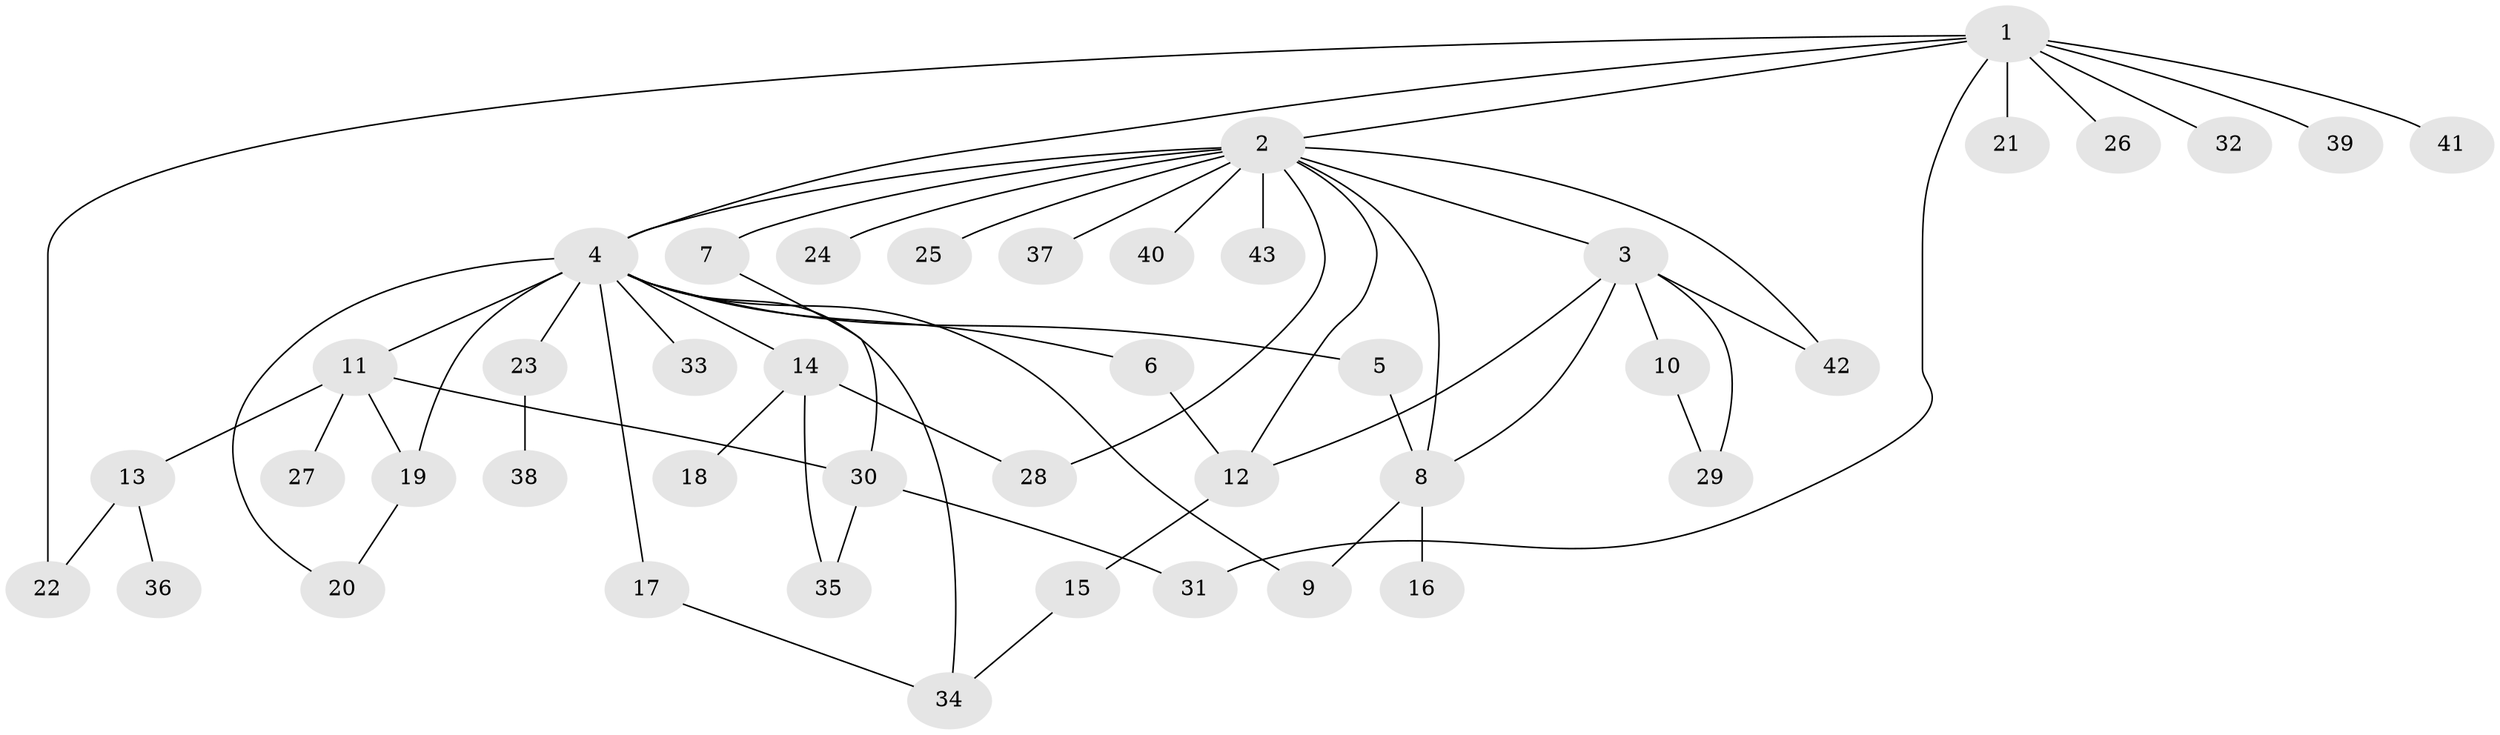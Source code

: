 // original degree distribution, {10: 0.01639344262295082, 14: 0.03278688524590164, 6: 0.04918032786885246, 2: 0.2786885245901639, 3: 0.11475409836065574, 4: 0.06557377049180328, 1: 0.4426229508196721}
// Generated by graph-tools (version 1.1) at 2025/50/03/04/25 22:50:35]
// undirected, 43 vertices, 59 edges
graph export_dot {
  node [color=gray90,style=filled];
  1;
  2;
  3;
  4;
  5;
  6;
  7;
  8;
  9;
  10;
  11;
  12;
  13;
  14;
  15;
  16;
  17;
  18;
  19;
  20;
  21;
  22;
  23;
  24;
  25;
  26;
  27;
  28;
  29;
  30;
  31;
  32;
  33;
  34;
  35;
  36;
  37;
  38;
  39;
  40;
  41;
  42;
  43;
  1 -- 2 [weight=1.0];
  1 -- 4 [weight=1.0];
  1 -- 21 [weight=1.0];
  1 -- 22 [weight=1.0];
  1 -- 26 [weight=1.0];
  1 -- 31 [weight=1.0];
  1 -- 32 [weight=1.0];
  1 -- 39 [weight=1.0];
  1 -- 41 [weight=1.0];
  2 -- 3 [weight=1.0];
  2 -- 4 [weight=1.0];
  2 -- 7 [weight=1.0];
  2 -- 8 [weight=1.0];
  2 -- 12 [weight=1.0];
  2 -- 24 [weight=1.0];
  2 -- 25 [weight=1.0];
  2 -- 28 [weight=1.0];
  2 -- 37 [weight=1.0];
  2 -- 40 [weight=1.0];
  2 -- 42 [weight=1.0];
  2 -- 43 [weight=1.0];
  3 -- 8 [weight=1.0];
  3 -- 10 [weight=1.0];
  3 -- 12 [weight=1.0];
  3 -- 29 [weight=1.0];
  3 -- 42 [weight=1.0];
  4 -- 5 [weight=1.0];
  4 -- 6 [weight=1.0];
  4 -- 9 [weight=1.0];
  4 -- 11 [weight=1.0];
  4 -- 14 [weight=1.0];
  4 -- 17 [weight=1.0];
  4 -- 19 [weight=1.0];
  4 -- 20 [weight=1.0];
  4 -- 23 [weight=1.0];
  4 -- 33 [weight=1.0];
  4 -- 34 [weight=1.0];
  5 -- 8 [weight=1.0];
  6 -- 12 [weight=1.0];
  7 -- 30 [weight=1.0];
  8 -- 9 [weight=1.0];
  8 -- 16 [weight=1.0];
  10 -- 29 [weight=1.0];
  11 -- 13 [weight=1.0];
  11 -- 19 [weight=1.0];
  11 -- 27 [weight=1.0];
  11 -- 30 [weight=1.0];
  12 -- 15 [weight=1.0];
  13 -- 22 [weight=1.0];
  13 -- 36 [weight=1.0];
  14 -- 18 [weight=1.0];
  14 -- 28 [weight=1.0];
  14 -- 35 [weight=1.0];
  15 -- 34 [weight=1.0];
  17 -- 34 [weight=1.0];
  19 -- 20 [weight=1.0];
  23 -- 38 [weight=1.0];
  30 -- 31 [weight=1.0];
  30 -- 35 [weight=1.0];
}
